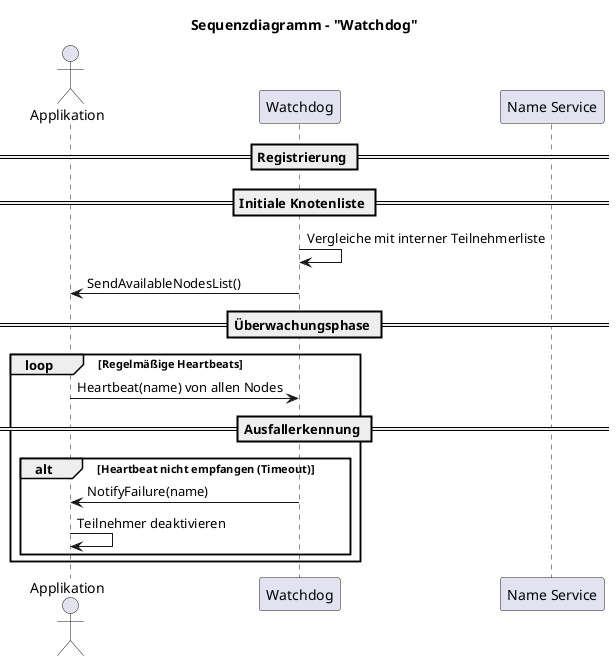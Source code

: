 @startuml
title Sequenzdiagramm – "Watchdog"

actor Applikation
participant Watchdog
participant "Name Service" as NS

== Registrierung ==
'Applikation -> NS : Register(name)

== Initiale Knotenliste ==
'Watchdog -> NS : GetNodeList()
Watchdog -> Watchdog : Vergleiche mit interner Teilnehmerliste
Watchdog -> Applikation : SendAvailableNodesList()

== Überwachungsphase ==
loop Regelmäßige Heartbeats
    Applikation -> Watchdog : Heartbeat(name) von allen Nodes

== Ausfallerkennung ==
    alt Heartbeat nicht empfangen (Timeout)
       Watchdog -> Applikation : NotifyFailure(name)
       Applikation -> Applikation : Teilnehmer deaktivieren
    end
end
@enduml
